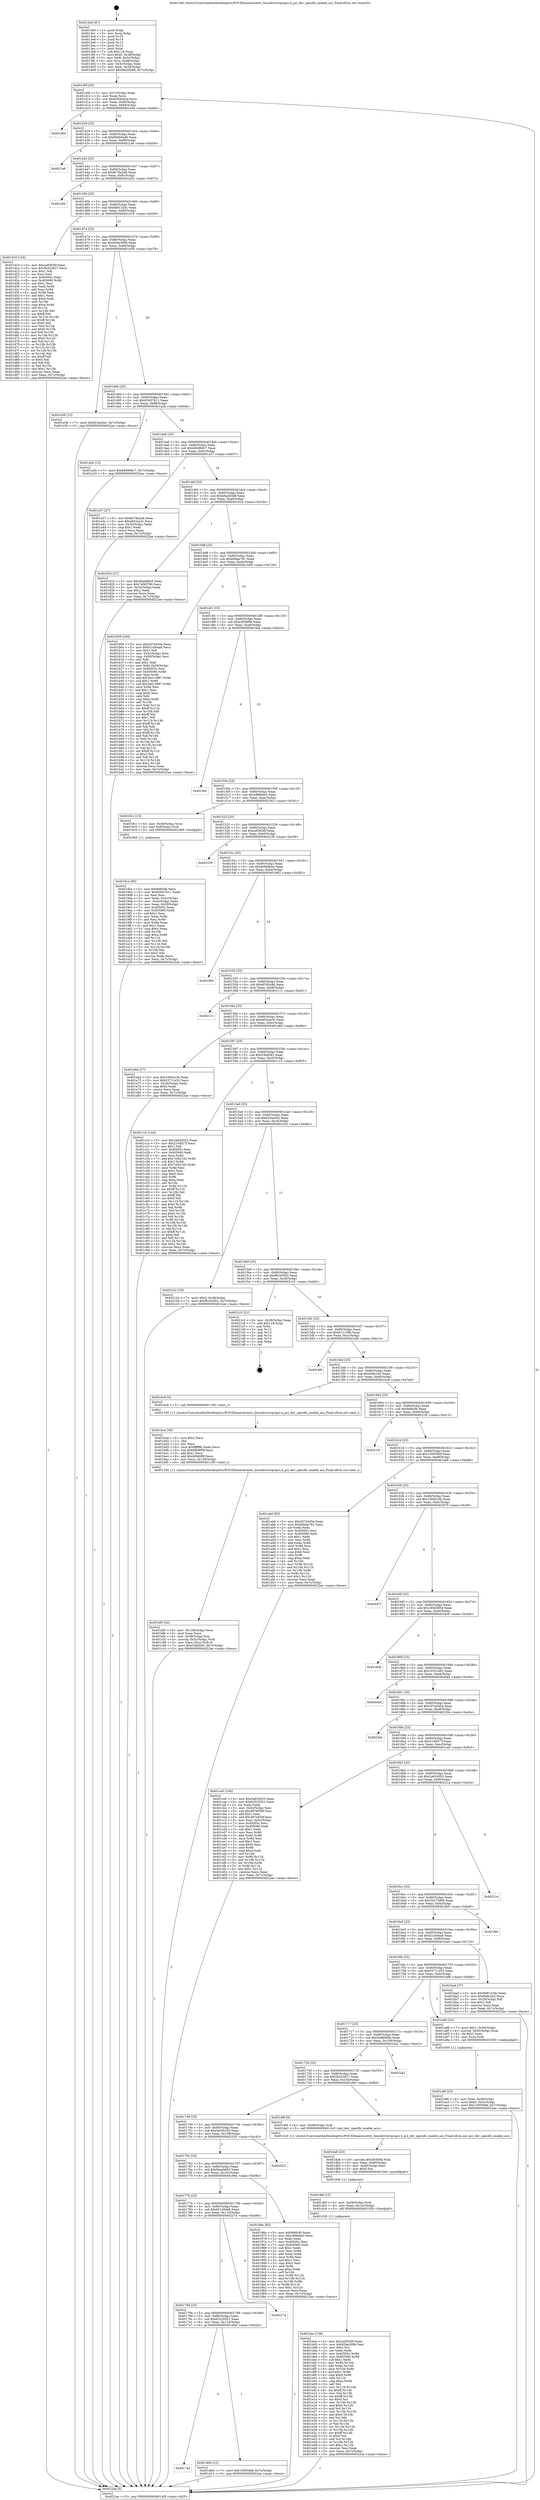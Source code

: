 digraph "0x4013e0" {
  label = "0x4013e0 (/mnt/c/Users/mathe/Desktop/tcc/POCII/binaries/extr_linuxdriverspcipci.h_pci_dev_specific_enable_acs_Final-ollvm.out::main(0))"
  labelloc = "t"
  node[shape=record]

  Entry [label="",width=0.3,height=0.3,shape=circle,fillcolor=black,style=filled]
  "0x40140f" [label="{
     0x40140f [26]\l
     | [instrs]\l
     &nbsp;&nbsp;0x40140f \<+3\>: mov -0x7c(%rbp),%eax\l
     &nbsp;&nbsp;0x401412 \<+2\>: mov %eax,%ecx\l
     &nbsp;&nbsp;0x401414 \<+6\>: sub $0x83940d2a,%ecx\l
     &nbsp;&nbsp;0x40141a \<+3\>: mov %eax,-0x80(%rbp)\l
     &nbsp;&nbsp;0x40141d \<+6\>: mov %ecx,-0x84(%rbp)\l
     &nbsp;&nbsp;0x401423 \<+6\>: je 0000000000401e64 \<main+0xa84\>\l
  }"]
  "0x401e64" [label="{
     0x401e64\l
  }", style=dashed]
  "0x401429" [label="{
     0x401429 [25]\l
     | [instrs]\l
     &nbsp;&nbsp;0x401429 \<+5\>: jmp 000000000040142e \<main+0x4e\>\l
     &nbsp;&nbsp;0x40142e \<+3\>: mov -0x80(%rbp),%eax\l
     &nbsp;&nbsp;0x401431 \<+5\>: sub $0x8b6b6ed6,%eax\l
     &nbsp;&nbsp;0x401436 \<+6\>: mov %eax,-0x88(%rbp)\l
     &nbsp;&nbsp;0x40143c \<+6\>: je 00000000004021a6 \<main+0xdc6\>\l
  }"]
  Exit [label="",width=0.3,height=0.3,shape=circle,fillcolor=black,style=filled,peripheries=2]
  "0x4021a6" [label="{
     0x4021a6\l
  }", style=dashed]
  "0x401442" [label="{
     0x401442 [25]\l
     | [instrs]\l
     &nbsp;&nbsp;0x401442 \<+5\>: jmp 0000000000401447 \<main+0x67\>\l
     &nbsp;&nbsp;0x401447 \<+3\>: mov -0x80(%rbp),%eax\l
     &nbsp;&nbsp;0x40144a \<+5\>: sub $0x8c78a2a8,%eax\l
     &nbsp;&nbsp;0x40144f \<+6\>: mov %eax,-0x8c(%rbp)\l
     &nbsp;&nbsp;0x401455 \<+6\>: je 0000000000401a52 \<main+0x672\>\l
  }"]
  "0x401dce" [label="{
     0x401dce [138]\l
     | [instrs]\l
     &nbsp;&nbsp;0x401dce \<+5\>: mov $0xcaf5826f,%eax\l
     &nbsp;&nbsp;0x401dd3 \<+5\>: mov $0x92be3096,%esi\l
     &nbsp;&nbsp;0x401dd8 \<+2\>: mov $0x1,%cl\l
     &nbsp;&nbsp;0x401dda \<+2\>: xor %edx,%edx\l
     &nbsp;&nbsp;0x401ddc \<+8\>: mov 0x40505c,%r8d\l
     &nbsp;&nbsp;0x401de4 \<+8\>: mov 0x405060,%r9d\l
     &nbsp;&nbsp;0x401dec \<+3\>: sub $0x1,%edx\l
     &nbsp;&nbsp;0x401def \<+3\>: mov %r8d,%r10d\l
     &nbsp;&nbsp;0x401df2 \<+3\>: add %edx,%r10d\l
     &nbsp;&nbsp;0x401df5 \<+4\>: imul %r10d,%r8d\l
     &nbsp;&nbsp;0x401df9 \<+4\>: and $0x1,%r8d\l
     &nbsp;&nbsp;0x401dfd \<+4\>: cmp $0x0,%r8d\l
     &nbsp;&nbsp;0x401e01 \<+4\>: sete %r11b\l
     &nbsp;&nbsp;0x401e05 \<+4\>: cmp $0xa,%r9d\l
     &nbsp;&nbsp;0x401e09 \<+3\>: setl %bl\l
     &nbsp;&nbsp;0x401e0c \<+3\>: mov %r11b,%r14b\l
     &nbsp;&nbsp;0x401e0f \<+4\>: xor $0xff,%r14b\l
     &nbsp;&nbsp;0x401e13 \<+3\>: mov %bl,%r15b\l
     &nbsp;&nbsp;0x401e16 \<+4\>: xor $0xff,%r15b\l
     &nbsp;&nbsp;0x401e1a \<+3\>: xor $0x0,%cl\l
     &nbsp;&nbsp;0x401e1d \<+3\>: mov %r14b,%r12b\l
     &nbsp;&nbsp;0x401e20 \<+4\>: and $0x0,%r12b\l
     &nbsp;&nbsp;0x401e24 \<+3\>: and %cl,%r11b\l
     &nbsp;&nbsp;0x401e27 \<+3\>: mov %r15b,%r13b\l
     &nbsp;&nbsp;0x401e2a \<+4\>: and $0x0,%r13b\l
     &nbsp;&nbsp;0x401e2e \<+2\>: and %cl,%bl\l
     &nbsp;&nbsp;0x401e30 \<+3\>: or %r11b,%r12b\l
     &nbsp;&nbsp;0x401e33 \<+3\>: or %bl,%r13b\l
     &nbsp;&nbsp;0x401e36 \<+3\>: xor %r13b,%r12b\l
     &nbsp;&nbsp;0x401e39 \<+3\>: or %r15b,%r14b\l
     &nbsp;&nbsp;0x401e3c \<+4\>: xor $0xff,%r14b\l
     &nbsp;&nbsp;0x401e40 \<+3\>: or $0x0,%cl\l
     &nbsp;&nbsp;0x401e43 \<+3\>: and %cl,%r14b\l
     &nbsp;&nbsp;0x401e46 \<+3\>: or %r14b,%r12b\l
     &nbsp;&nbsp;0x401e49 \<+4\>: test $0x1,%r12b\l
     &nbsp;&nbsp;0x401e4d \<+3\>: cmovne %esi,%eax\l
     &nbsp;&nbsp;0x401e50 \<+3\>: mov %eax,-0x7c(%rbp)\l
     &nbsp;&nbsp;0x401e53 \<+5\>: jmp 00000000004022ae \<main+0xece\>\l
  }"]
  "0x401a52" [label="{
     0x401a52\l
  }", style=dashed]
  "0x40145b" [label="{
     0x40145b [25]\l
     | [instrs]\l
     &nbsp;&nbsp;0x40145b \<+5\>: jmp 0000000000401460 \<main+0x80\>\l
     &nbsp;&nbsp;0x401460 \<+3\>: mov -0x80(%rbp),%eax\l
     &nbsp;&nbsp;0x401463 \<+5\>: sub $0x8d9132dc,%eax\l
     &nbsp;&nbsp;0x401468 \<+6\>: mov %eax,-0x90(%rbp)\l
     &nbsp;&nbsp;0x40146e \<+6\>: je 0000000000401d19 \<main+0x939\>\l
  }"]
  "0x401dbf" [label="{
     0x401dbf [15]\l
     | [instrs]\l
     &nbsp;&nbsp;0x401dbf \<+4\>: mov -0x58(%rbp),%rdi\l
     &nbsp;&nbsp;0x401dc3 \<+6\>: mov %eax,-0x12c(%rbp)\l
     &nbsp;&nbsp;0x401dc9 \<+5\>: call 0000000000401030 \<free@plt\>\l
     | [calls]\l
     &nbsp;&nbsp;0x401030 \{1\} (unknown)\l
  }"]
  "0x401d19" [label="{
     0x401d19 [134]\l
     | [instrs]\l
     &nbsp;&nbsp;0x401d19 \<+5\>: mov $0xcaf5826f,%eax\l
     &nbsp;&nbsp;0x401d1e \<+5\>: mov $0x5b323627,%ecx\l
     &nbsp;&nbsp;0x401d23 \<+2\>: mov $0x1,%dl\l
     &nbsp;&nbsp;0x401d25 \<+2\>: xor %esi,%esi\l
     &nbsp;&nbsp;0x401d27 \<+7\>: mov 0x40505c,%edi\l
     &nbsp;&nbsp;0x401d2e \<+8\>: mov 0x405060,%r8d\l
     &nbsp;&nbsp;0x401d36 \<+3\>: sub $0x1,%esi\l
     &nbsp;&nbsp;0x401d39 \<+3\>: mov %edi,%r9d\l
     &nbsp;&nbsp;0x401d3c \<+3\>: add %esi,%r9d\l
     &nbsp;&nbsp;0x401d3f \<+4\>: imul %r9d,%edi\l
     &nbsp;&nbsp;0x401d43 \<+3\>: and $0x1,%edi\l
     &nbsp;&nbsp;0x401d46 \<+3\>: cmp $0x0,%edi\l
     &nbsp;&nbsp;0x401d49 \<+4\>: sete %r10b\l
     &nbsp;&nbsp;0x401d4d \<+4\>: cmp $0xa,%r8d\l
     &nbsp;&nbsp;0x401d51 \<+4\>: setl %r11b\l
     &nbsp;&nbsp;0x401d55 \<+3\>: mov %r10b,%bl\l
     &nbsp;&nbsp;0x401d58 \<+3\>: xor $0xff,%bl\l
     &nbsp;&nbsp;0x401d5b \<+3\>: mov %r11b,%r14b\l
     &nbsp;&nbsp;0x401d5e \<+4\>: xor $0xff,%r14b\l
     &nbsp;&nbsp;0x401d62 \<+3\>: xor $0x0,%dl\l
     &nbsp;&nbsp;0x401d65 \<+3\>: mov %bl,%r15b\l
     &nbsp;&nbsp;0x401d68 \<+4\>: and $0x0,%r15b\l
     &nbsp;&nbsp;0x401d6c \<+3\>: and %dl,%r10b\l
     &nbsp;&nbsp;0x401d6f \<+3\>: mov %r14b,%r12b\l
     &nbsp;&nbsp;0x401d72 \<+4\>: and $0x0,%r12b\l
     &nbsp;&nbsp;0x401d76 \<+3\>: and %dl,%r11b\l
     &nbsp;&nbsp;0x401d79 \<+3\>: or %r10b,%r15b\l
     &nbsp;&nbsp;0x401d7c \<+3\>: or %r11b,%r12b\l
     &nbsp;&nbsp;0x401d7f \<+3\>: xor %r12b,%r15b\l
     &nbsp;&nbsp;0x401d82 \<+3\>: or %r14b,%bl\l
     &nbsp;&nbsp;0x401d85 \<+3\>: xor $0xff,%bl\l
     &nbsp;&nbsp;0x401d88 \<+3\>: or $0x0,%dl\l
     &nbsp;&nbsp;0x401d8b \<+2\>: and %dl,%bl\l
     &nbsp;&nbsp;0x401d8d \<+3\>: or %bl,%r15b\l
     &nbsp;&nbsp;0x401d90 \<+4\>: test $0x1,%r15b\l
     &nbsp;&nbsp;0x401d94 \<+3\>: cmovne %ecx,%eax\l
     &nbsp;&nbsp;0x401d97 \<+3\>: mov %eax,-0x7c(%rbp)\l
     &nbsp;&nbsp;0x401d9a \<+5\>: jmp 00000000004022ae \<main+0xece\>\l
  }"]
  "0x401474" [label="{
     0x401474 [25]\l
     | [instrs]\l
     &nbsp;&nbsp;0x401474 \<+5\>: jmp 0000000000401479 \<main+0x99\>\l
     &nbsp;&nbsp;0x401479 \<+3\>: mov -0x80(%rbp),%eax\l
     &nbsp;&nbsp;0x40147c \<+5\>: sub $0x92be3096,%eax\l
     &nbsp;&nbsp;0x401481 \<+6\>: mov %eax,-0x94(%rbp)\l
     &nbsp;&nbsp;0x401487 \<+6\>: je 0000000000401e58 \<main+0xa78\>\l
  }"]
  "0x401da8" [label="{
     0x401da8 [23]\l
     | [instrs]\l
     &nbsp;&nbsp;0x401da8 \<+10\>: movabs $0x4030d6,%rdi\l
     &nbsp;&nbsp;0x401db2 \<+3\>: mov %eax,-0x60(%rbp)\l
     &nbsp;&nbsp;0x401db5 \<+3\>: mov -0x60(%rbp),%esi\l
     &nbsp;&nbsp;0x401db8 \<+2\>: mov $0x0,%al\l
     &nbsp;&nbsp;0x401dba \<+5\>: call 0000000000401040 \<printf@plt\>\l
     | [calls]\l
     &nbsp;&nbsp;0x401040 \{1\} (unknown)\l
  }"]
  "0x401e58" [label="{
     0x401e58 [12]\l
     | [instrs]\l
     &nbsp;&nbsp;0x401e58 \<+7\>: movl $0xf23ea5e2,-0x7c(%rbp)\l
     &nbsp;&nbsp;0x401e5f \<+5\>: jmp 00000000004022ae \<main+0xece\>\l
  }"]
  "0x40148d" [label="{
     0x40148d [25]\l
     | [instrs]\l
     &nbsp;&nbsp;0x40148d \<+5\>: jmp 0000000000401492 \<main+0xb2\>\l
     &nbsp;&nbsp;0x401492 \<+3\>: mov -0x80(%rbp),%eax\l
     &nbsp;&nbsp;0x401495 \<+5\>: sub $0x93b57b11,%eax\l
     &nbsp;&nbsp;0x40149a \<+6\>: mov %eax,-0x98(%rbp)\l
     &nbsp;&nbsp;0x4014a0 \<+6\>: je 0000000000401a2b \<main+0x64b\>\l
  }"]
  "0x4017ad" [label="{
     0x4017ad\l
  }", style=dashed]
  "0x401a2b" [label="{
     0x401a2b [12]\l
     | [instrs]\l
     &nbsp;&nbsp;0x401a2b \<+7\>: movl $0xb84968c7,-0x7c(%rbp)\l
     &nbsp;&nbsp;0x401a32 \<+5\>: jmp 00000000004022ae \<main+0xece\>\l
  }"]
  "0x4014a6" [label="{
     0x4014a6 [25]\l
     | [instrs]\l
     &nbsp;&nbsp;0x4014a6 \<+5\>: jmp 00000000004014ab \<main+0xcb\>\l
     &nbsp;&nbsp;0x4014ab \<+3\>: mov -0x80(%rbp),%eax\l
     &nbsp;&nbsp;0x4014ae \<+5\>: sub $0xb84968c7,%eax\l
     &nbsp;&nbsp;0x4014b3 \<+6\>: mov %eax,-0x9c(%rbp)\l
     &nbsp;&nbsp;0x4014b9 \<+6\>: je 0000000000401a37 \<main+0x657\>\l
  }"]
  "0x401d0d" [label="{
     0x401d0d [12]\l
     | [instrs]\l
     &nbsp;&nbsp;0x401d0d \<+7\>: movl $0x150059bf,-0x7c(%rbp)\l
     &nbsp;&nbsp;0x401d14 \<+5\>: jmp 00000000004022ae \<main+0xece\>\l
  }"]
  "0x401a37" [label="{
     0x401a37 [27]\l
     | [instrs]\l
     &nbsp;&nbsp;0x401a37 \<+5\>: mov $0x8c78a2a8,%eax\l
     &nbsp;&nbsp;0x401a3c \<+5\>: mov $0xe652ee3c,%ecx\l
     &nbsp;&nbsp;0x401a41 \<+3\>: mov -0x30(%rbp),%edx\l
     &nbsp;&nbsp;0x401a44 \<+3\>: cmp $0x1,%edx\l
     &nbsp;&nbsp;0x401a47 \<+3\>: cmovl %ecx,%eax\l
     &nbsp;&nbsp;0x401a4a \<+3\>: mov %eax,-0x7c(%rbp)\l
     &nbsp;&nbsp;0x401a4d \<+5\>: jmp 00000000004022ae \<main+0xece\>\l
  }"]
  "0x4014bf" [label="{
     0x4014bf [25]\l
     | [instrs]\l
     &nbsp;&nbsp;0x4014bf \<+5\>: jmp 00000000004014c4 \<main+0xe4\>\l
     &nbsp;&nbsp;0x4014c4 \<+3\>: mov -0x80(%rbp),%eax\l
     &nbsp;&nbsp;0x4014c7 \<+5\>: sub $0xb9a265b8,%eax\l
     &nbsp;&nbsp;0x4014cc \<+6\>: mov %eax,-0xa0(%rbp)\l
     &nbsp;&nbsp;0x4014d2 \<+6\>: je 000000000040181b \<main+0x43b\>\l
  }"]
  "0x401794" [label="{
     0x401794 [25]\l
     | [instrs]\l
     &nbsp;&nbsp;0x401794 \<+5\>: jmp 0000000000401799 \<main+0x3b9\>\l
     &nbsp;&nbsp;0x401799 \<+3\>: mov -0x80(%rbp),%eax\l
     &nbsp;&nbsp;0x40179c \<+5\>: sub $0x63220521,%eax\l
     &nbsp;&nbsp;0x4017a1 \<+6\>: mov %eax,-0x114(%rbp)\l
     &nbsp;&nbsp;0x4017a7 \<+6\>: je 0000000000401d0d \<main+0x92d\>\l
  }"]
  "0x40181b" [label="{
     0x40181b [27]\l
     | [instrs]\l
     &nbsp;&nbsp;0x40181b \<+5\>: mov $0x5baeb603,%eax\l
     &nbsp;&nbsp;0x401820 \<+5\>: mov $0x7ef40780,%ecx\l
     &nbsp;&nbsp;0x401825 \<+3\>: mov -0x34(%rbp),%edx\l
     &nbsp;&nbsp;0x401828 \<+3\>: cmp $0x2,%edx\l
     &nbsp;&nbsp;0x40182b \<+3\>: cmovne %ecx,%eax\l
     &nbsp;&nbsp;0x40182e \<+3\>: mov %eax,-0x7c(%rbp)\l
     &nbsp;&nbsp;0x401831 \<+5\>: jmp 00000000004022ae \<main+0xece\>\l
  }"]
  "0x4014d8" [label="{
     0x4014d8 [25]\l
     | [instrs]\l
     &nbsp;&nbsp;0x4014d8 \<+5\>: jmp 00000000004014dd \<main+0xfd\>\l
     &nbsp;&nbsp;0x4014dd \<+3\>: mov -0x80(%rbp),%eax\l
     &nbsp;&nbsp;0x4014e0 \<+5\>: sub $0xb9dae761,%eax\l
     &nbsp;&nbsp;0x4014e5 \<+6\>: mov %eax,-0xa4(%rbp)\l
     &nbsp;&nbsp;0x4014eb \<+6\>: je 0000000000401b09 \<main+0x729\>\l
  }"]
  "0x4022ae" [label="{
     0x4022ae [5]\l
     | [instrs]\l
     &nbsp;&nbsp;0x4022ae \<+5\>: jmp 000000000040140f \<main+0x2f\>\l
  }"]
  "0x4013e0" [label="{
     0x4013e0 [47]\l
     | [instrs]\l
     &nbsp;&nbsp;0x4013e0 \<+1\>: push %rbp\l
     &nbsp;&nbsp;0x4013e1 \<+3\>: mov %rsp,%rbp\l
     &nbsp;&nbsp;0x4013e4 \<+2\>: push %r15\l
     &nbsp;&nbsp;0x4013e6 \<+2\>: push %r14\l
     &nbsp;&nbsp;0x4013e8 \<+2\>: push %r13\l
     &nbsp;&nbsp;0x4013ea \<+2\>: push %r12\l
     &nbsp;&nbsp;0x4013ec \<+1\>: push %rbx\l
     &nbsp;&nbsp;0x4013ed \<+7\>: sub $0x118,%rsp\l
     &nbsp;&nbsp;0x4013f4 \<+7\>: movl $0x0,-0x38(%rbp)\l
     &nbsp;&nbsp;0x4013fb \<+3\>: mov %edi,-0x3c(%rbp)\l
     &nbsp;&nbsp;0x4013fe \<+4\>: mov %rsi,-0x48(%rbp)\l
     &nbsp;&nbsp;0x401402 \<+3\>: mov -0x3c(%rbp),%edi\l
     &nbsp;&nbsp;0x401405 \<+3\>: mov %edi,-0x34(%rbp)\l
     &nbsp;&nbsp;0x401408 \<+7\>: movl $0xb9a265b8,-0x7c(%rbp)\l
  }"]
  "0x402274" [label="{
     0x402274\l
  }", style=dashed]
  "0x401b09" [label="{
     0x401b09 [164]\l
     | [instrs]\l
     &nbsp;&nbsp;0x401b09 \<+5\>: mov $0x207a545a,%eax\l
     &nbsp;&nbsp;0x401b0e \<+5\>: mov $0x51cb0ea9,%ecx\l
     &nbsp;&nbsp;0x401b13 \<+2\>: mov $0x1,%dl\l
     &nbsp;&nbsp;0x401b15 \<+3\>: mov -0x5c(%rbp),%esi\l
     &nbsp;&nbsp;0x401b18 \<+3\>: cmp -0x50(%rbp),%esi\l
     &nbsp;&nbsp;0x401b1b \<+4\>: setl %dil\l
     &nbsp;&nbsp;0x401b1f \<+4\>: and $0x1,%dil\l
     &nbsp;&nbsp;0x401b23 \<+4\>: mov %dil,-0x29(%rbp)\l
     &nbsp;&nbsp;0x401b27 \<+7\>: mov 0x40505c,%esi\l
     &nbsp;&nbsp;0x401b2e \<+8\>: mov 0x405060,%r8d\l
     &nbsp;&nbsp;0x401b36 \<+3\>: mov %esi,%r9d\l
     &nbsp;&nbsp;0x401b39 \<+7\>: add $0x3a413987,%r9d\l
     &nbsp;&nbsp;0x401b40 \<+4\>: sub $0x1,%r9d\l
     &nbsp;&nbsp;0x401b44 \<+7\>: sub $0x3a413987,%r9d\l
     &nbsp;&nbsp;0x401b4b \<+4\>: imul %r9d,%esi\l
     &nbsp;&nbsp;0x401b4f \<+3\>: and $0x1,%esi\l
     &nbsp;&nbsp;0x401b52 \<+3\>: cmp $0x0,%esi\l
     &nbsp;&nbsp;0x401b55 \<+4\>: sete %dil\l
     &nbsp;&nbsp;0x401b59 \<+4\>: cmp $0xa,%r8d\l
     &nbsp;&nbsp;0x401b5d \<+4\>: setl %r10b\l
     &nbsp;&nbsp;0x401b61 \<+3\>: mov %dil,%r11b\l
     &nbsp;&nbsp;0x401b64 \<+4\>: xor $0xff,%r11b\l
     &nbsp;&nbsp;0x401b68 \<+3\>: mov %r10b,%bl\l
     &nbsp;&nbsp;0x401b6b \<+3\>: xor $0xff,%bl\l
     &nbsp;&nbsp;0x401b6e \<+3\>: xor $0x1,%dl\l
     &nbsp;&nbsp;0x401b71 \<+3\>: mov %r11b,%r14b\l
     &nbsp;&nbsp;0x401b74 \<+4\>: and $0xff,%r14b\l
     &nbsp;&nbsp;0x401b78 \<+3\>: and %dl,%dil\l
     &nbsp;&nbsp;0x401b7b \<+3\>: mov %bl,%r15b\l
     &nbsp;&nbsp;0x401b7e \<+4\>: and $0xff,%r15b\l
     &nbsp;&nbsp;0x401b82 \<+3\>: and %dl,%r10b\l
     &nbsp;&nbsp;0x401b85 \<+3\>: or %dil,%r14b\l
     &nbsp;&nbsp;0x401b88 \<+3\>: or %r10b,%r15b\l
     &nbsp;&nbsp;0x401b8b \<+3\>: xor %r15b,%r14b\l
     &nbsp;&nbsp;0x401b8e \<+3\>: or %bl,%r11b\l
     &nbsp;&nbsp;0x401b91 \<+4\>: xor $0xff,%r11b\l
     &nbsp;&nbsp;0x401b95 \<+3\>: or $0x1,%dl\l
     &nbsp;&nbsp;0x401b98 \<+3\>: and %dl,%r11b\l
     &nbsp;&nbsp;0x401b9b \<+3\>: or %r11b,%r14b\l
     &nbsp;&nbsp;0x401b9e \<+4\>: test $0x1,%r14b\l
     &nbsp;&nbsp;0x401ba2 \<+3\>: cmovne %ecx,%eax\l
     &nbsp;&nbsp;0x401ba5 \<+3\>: mov %eax,-0x7c(%rbp)\l
     &nbsp;&nbsp;0x401ba8 \<+5\>: jmp 00000000004022ae \<main+0xece\>\l
  }"]
  "0x4014f1" [label="{
     0x4014f1 [25]\l
     | [instrs]\l
     &nbsp;&nbsp;0x4014f1 \<+5\>: jmp 00000000004014f6 \<main+0x116\>\l
     &nbsp;&nbsp;0x4014f6 \<+3\>: mov -0x80(%rbp),%eax\l
     &nbsp;&nbsp;0x4014f9 \<+5\>: sub $0xc3f36f08,%eax\l
     &nbsp;&nbsp;0x4014fe \<+6\>: mov %eax,-0xa8(%rbp)\l
     &nbsp;&nbsp;0x401504 \<+6\>: je 0000000000401fa4 \<main+0xbc4\>\l
  }"]
  "0x401bf5" [label="{
     0x401bf5 [32]\l
     | [instrs]\l
     &nbsp;&nbsp;0x401bf5 \<+6\>: mov -0x128(%rbp),%ecx\l
     &nbsp;&nbsp;0x401bfb \<+3\>: imul %eax,%ecx\l
     &nbsp;&nbsp;0x401bfe \<+4\>: mov -0x58(%rbp),%rsi\l
     &nbsp;&nbsp;0x401c02 \<+4\>: movslq -0x5c(%rbp),%rdi\l
     &nbsp;&nbsp;0x401c06 \<+3\>: mov %ecx,(%rsi,%rdi,4)\l
     &nbsp;&nbsp;0x401c09 \<+7\>: movl $0xf16bf283,-0x7c(%rbp)\l
     &nbsp;&nbsp;0x401c10 \<+5\>: jmp 00000000004022ae \<main+0xece\>\l
  }"]
  "0x401fa4" [label="{
     0x401fa4\l
  }", style=dashed]
  "0x40150a" [label="{
     0x40150a [25]\l
     | [instrs]\l
     &nbsp;&nbsp;0x40150a \<+5\>: jmp 000000000040150f \<main+0x12f\>\l
     &nbsp;&nbsp;0x40150f \<+3\>: mov -0x80(%rbp),%eax\l
     &nbsp;&nbsp;0x401512 \<+5\>: sub $0xc99fe6e5,%eax\l
     &nbsp;&nbsp;0x401517 \<+6\>: mov %eax,-0xac(%rbp)\l
     &nbsp;&nbsp;0x40151d \<+6\>: je 00000000004019c1 \<main+0x5e1\>\l
  }"]
  "0x401bcd" [label="{
     0x401bcd [40]\l
     | [instrs]\l
     &nbsp;&nbsp;0x401bcd \<+5\>: mov $0x2,%ecx\l
     &nbsp;&nbsp;0x401bd2 \<+1\>: cltd\l
     &nbsp;&nbsp;0x401bd3 \<+2\>: idiv %ecx\l
     &nbsp;&nbsp;0x401bd5 \<+6\>: imul $0xfffffffe,%edx,%ecx\l
     &nbsp;&nbsp;0x401bdb \<+6\>: sub $0xbf846f9f,%ecx\l
     &nbsp;&nbsp;0x401be1 \<+3\>: add $0x1,%ecx\l
     &nbsp;&nbsp;0x401be4 \<+6\>: add $0xbf846f9f,%ecx\l
     &nbsp;&nbsp;0x401bea \<+6\>: mov %ecx,-0x128(%rbp)\l
     &nbsp;&nbsp;0x401bf0 \<+5\>: call 0000000000401160 \<next_i\>\l
     | [calls]\l
     &nbsp;&nbsp;0x401160 \{1\} (/mnt/c/Users/mathe/Desktop/tcc/POCII/binaries/extr_linuxdriverspcipci.h_pci_dev_specific_enable_acs_Final-ollvm.out::next_i)\l
  }"]
  "0x4019c1" [label="{
     0x4019c1 [13]\l
     | [instrs]\l
     &nbsp;&nbsp;0x4019c1 \<+4\>: mov -0x48(%rbp),%rax\l
     &nbsp;&nbsp;0x4019c5 \<+4\>: mov 0x8(%rax),%rdi\l
     &nbsp;&nbsp;0x4019c9 \<+5\>: call 0000000000401060 \<atoi@plt\>\l
     | [calls]\l
     &nbsp;&nbsp;0x401060 \{1\} (unknown)\l
  }"]
  "0x401523" [label="{
     0x401523 [25]\l
     | [instrs]\l
     &nbsp;&nbsp;0x401523 \<+5\>: jmp 0000000000401528 \<main+0x148\>\l
     &nbsp;&nbsp;0x401528 \<+3\>: mov -0x80(%rbp),%eax\l
     &nbsp;&nbsp;0x40152b \<+5\>: sub $0xcaf5826f,%eax\l
     &nbsp;&nbsp;0x401530 \<+6\>: mov %eax,-0xb0(%rbp)\l
     &nbsp;&nbsp;0x401536 \<+6\>: je 0000000000402239 \<main+0xe59\>\l
  }"]
  "0x401a9f" [label="{
     0x401a9f [23]\l
     | [instrs]\l
     &nbsp;&nbsp;0x401a9f \<+4\>: mov %rax,-0x58(%rbp)\l
     &nbsp;&nbsp;0x401aa3 \<+7\>: movl $0x0,-0x5c(%rbp)\l
     &nbsp;&nbsp;0x401aaa \<+7\>: movl $0x150059bf,-0x7c(%rbp)\l
     &nbsp;&nbsp;0x401ab1 \<+5\>: jmp 00000000004022ae \<main+0xece\>\l
  }"]
  "0x402239" [label="{
     0x402239\l
  }", style=dashed]
  "0x40153c" [label="{
     0x40153c [25]\l
     | [instrs]\l
     &nbsp;&nbsp;0x40153c \<+5\>: jmp 0000000000401541 \<main+0x161\>\l
     &nbsp;&nbsp;0x401541 \<+3\>: mov -0x80(%rbp),%eax\l
     &nbsp;&nbsp;0x401544 \<+5\>: sub $0xdc0b8b4e,%eax\l
     &nbsp;&nbsp;0x401549 \<+6\>: mov %eax,-0xb4(%rbp)\l
     &nbsp;&nbsp;0x40154f \<+6\>: je 0000000000401962 \<main+0x582\>\l
  }"]
  "0x4019ce" [label="{
     0x4019ce [93]\l
     | [instrs]\l
     &nbsp;&nbsp;0x4019ce \<+5\>: mov $0xfe80cfb,%ecx\l
     &nbsp;&nbsp;0x4019d3 \<+5\>: mov $0x93b57b11,%edx\l
     &nbsp;&nbsp;0x4019d8 \<+2\>: xor %esi,%esi\l
     &nbsp;&nbsp;0x4019da \<+3\>: mov %eax,-0x4c(%rbp)\l
     &nbsp;&nbsp;0x4019dd \<+3\>: mov -0x4c(%rbp),%eax\l
     &nbsp;&nbsp;0x4019e0 \<+3\>: mov %eax,-0x30(%rbp)\l
     &nbsp;&nbsp;0x4019e3 \<+7\>: mov 0x40505c,%eax\l
     &nbsp;&nbsp;0x4019ea \<+8\>: mov 0x405060,%r8d\l
     &nbsp;&nbsp;0x4019f2 \<+3\>: sub $0x1,%esi\l
     &nbsp;&nbsp;0x4019f5 \<+3\>: mov %eax,%r9d\l
     &nbsp;&nbsp;0x4019f8 \<+3\>: add %esi,%r9d\l
     &nbsp;&nbsp;0x4019fb \<+4\>: imul %r9d,%eax\l
     &nbsp;&nbsp;0x4019ff \<+3\>: and $0x1,%eax\l
     &nbsp;&nbsp;0x401a02 \<+3\>: cmp $0x0,%eax\l
     &nbsp;&nbsp;0x401a05 \<+4\>: sete %r10b\l
     &nbsp;&nbsp;0x401a09 \<+4\>: cmp $0xa,%r8d\l
     &nbsp;&nbsp;0x401a0d \<+4\>: setl %r11b\l
     &nbsp;&nbsp;0x401a11 \<+3\>: mov %r10b,%bl\l
     &nbsp;&nbsp;0x401a14 \<+3\>: and %r11b,%bl\l
     &nbsp;&nbsp;0x401a17 \<+3\>: xor %r11b,%r10b\l
     &nbsp;&nbsp;0x401a1a \<+3\>: or %r10b,%bl\l
     &nbsp;&nbsp;0x401a1d \<+3\>: test $0x1,%bl\l
     &nbsp;&nbsp;0x401a20 \<+3\>: cmovne %edx,%ecx\l
     &nbsp;&nbsp;0x401a23 \<+3\>: mov %ecx,-0x7c(%rbp)\l
     &nbsp;&nbsp;0x401a26 \<+5\>: jmp 00000000004022ae \<main+0xece\>\l
  }"]
  "0x401962" [label="{
     0x401962\l
  }", style=dashed]
  "0x401555" [label="{
     0x401555 [25]\l
     | [instrs]\l
     &nbsp;&nbsp;0x401555 \<+5\>: jmp 000000000040155a \<main+0x17a\>\l
     &nbsp;&nbsp;0x40155a \<+3\>: mov -0x80(%rbp),%eax\l
     &nbsp;&nbsp;0x40155d \<+5\>: sub $0xdf185c8d,%eax\l
     &nbsp;&nbsp;0x401562 \<+6\>: mov %eax,-0xb8(%rbp)\l
     &nbsp;&nbsp;0x401568 \<+6\>: je 0000000000402111 \<main+0xd31\>\l
  }"]
  "0x40177b" [label="{
     0x40177b [25]\l
     | [instrs]\l
     &nbsp;&nbsp;0x40177b \<+5\>: jmp 0000000000401780 \<main+0x3a0\>\l
     &nbsp;&nbsp;0x401780 \<+3\>: mov -0x80(%rbp),%eax\l
     &nbsp;&nbsp;0x401783 \<+5\>: sub $0x62145eb8,%eax\l
     &nbsp;&nbsp;0x401788 \<+6\>: mov %eax,-0x110(%rbp)\l
     &nbsp;&nbsp;0x40178e \<+6\>: je 0000000000402274 \<main+0xe94\>\l
  }"]
  "0x402111" [label="{
     0x402111\l
  }", style=dashed]
  "0x40156e" [label="{
     0x40156e [25]\l
     | [instrs]\l
     &nbsp;&nbsp;0x40156e \<+5\>: jmp 0000000000401573 \<main+0x193\>\l
     &nbsp;&nbsp;0x401573 \<+3\>: mov -0x80(%rbp),%eax\l
     &nbsp;&nbsp;0x401576 \<+5\>: sub $0xe652ee3c,%eax\l
     &nbsp;&nbsp;0x40157b \<+6\>: mov %eax,-0xbc(%rbp)\l
     &nbsp;&nbsp;0x401581 \<+6\>: je 0000000000401a6d \<main+0x68d\>\l
  }"]
  "0x40196e" [label="{
     0x40196e [83]\l
     | [instrs]\l
     &nbsp;&nbsp;0x40196e \<+5\>: mov $0xfe80cfb,%eax\l
     &nbsp;&nbsp;0x401973 \<+5\>: mov $0xc99fe6e5,%ecx\l
     &nbsp;&nbsp;0x401978 \<+2\>: xor %edx,%edx\l
     &nbsp;&nbsp;0x40197a \<+7\>: mov 0x40505c,%esi\l
     &nbsp;&nbsp;0x401981 \<+7\>: mov 0x405060,%edi\l
     &nbsp;&nbsp;0x401988 \<+3\>: sub $0x1,%edx\l
     &nbsp;&nbsp;0x40198b \<+3\>: mov %esi,%r8d\l
     &nbsp;&nbsp;0x40198e \<+3\>: add %edx,%r8d\l
     &nbsp;&nbsp;0x401991 \<+4\>: imul %r8d,%esi\l
     &nbsp;&nbsp;0x401995 \<+3\>: and $0x1,%esi\l
     &nbsp;&nbsp;0x401998 \<+3\>: cmp $0x0,%esi\l
     &nbsp;&nbsp;0x40199b \<+4\>: sete %r9b\l
     &nbsp;&nbsp;0x40199f \<+3\>: cmp $0xa,%edi\l
     &nbsp;&nbsp;0x4019a2 \<+4\>: setl %r10b\l
     &nbsp;&nbsp;0x4019a6 \<+3\>: mov %r9b,%r11b\l
     &nbsp;&nbsp;0x4019a9 \<+3\>: and %r10b,%r11b\l
     &nbsp;&nbsp;0x4019ac \<+3\>: xor %r10b,%r9b\l
     &nbsp;&nbsp;0x4019af \<+3\>: or %r9b,%r11b\l
     &nbsp;&nbsp;0x4019b2 \<+4\>: test $0x1,%r11b\l
     &nbsp;&nbsp;0x4019b6 \<+3\>: cmovne %ecx,%eax\l
     &nbsp;&nbsp;0x4019b9 \<+3\>: mov %eax,-0x7c(%rbp)\l
     &nbsp;&nbsp;0x4019bc \<+5\>: jmp 00000000004022ae \<main+0xece\>\l
  }"]
  "0x401a6d" [label="{
     0x401a6d [27]\l
     | [instrs]\l
     &nbsp;&nbsp;0x401a6d \<+5\>: mov $0x156d2c3b,%eax\l
     &nbsp;&nbsp;0x401a72 \<+5\>: mov $0x53711e53,%ecx\l
     &nbsp;&nbsp;0x401a77 \<+3\>: mov -0x30(%rbp),%edx\l
     &nbsp;&nbsp;0x401a7a \<+3\>: cmp $0x0,%edx\l
     &nbsp;&nbsp;0x401a7d \<+3\>: cmove %ecx,%eax\l
     &nbsp;&nbsp;0x401a80 \<+3\>: mov %eax,-0x7c(%rbp)\l
     &nbsp;&nbsp;0x401a83 \<+5\>: jmp 00000000004022ae \<main+0xece\>\l
  }"]
  "0x401587" [label="{
     0x401587 [25]\l
     | [instrs]\l
     &nbsp;&nbsp;0x401587 \<+5\>: jmp 000000000040158c \<main+0x1ac\>\l
     &nbsp;&nbsp;0x40158c \<+3\>: mov -0x80(%rbp),%eax\l
     &nbsp;&nbsp;0x40158f \<+5\>: sub $0xf16bf283,%eax\l
     &nbsp;&nbsp;0x401594 \<+6\>: mov %eax,-0xc0(%rbp)\l
     &nbsp;&nbsp;0x40159a \<+6\>: je 0000000000401c15 \<main+0x835\>\l
  }"]
  "0x401762" [label="{
     0x401762 [25]\l
     | [instrs]\l
     &nbsp;&nbsp;0x401762 \<+5\>: jmp 0000000000401767 \<main+0x387\>\l
     &nbsp;&nbsp;0x401767 \<+3\>: mov -0x80(%rbp),%eax\l
     &nbsp;&nbsp;0x40176a \<+5\>: sub $0x5baeb603,%eax\l
     &nbsp;&nbsp;0x40176f \<+6\>: mov %eax,-0x10c(%rbp)\l
     &nbsp;&nbsp;0x401775 \<+6\>: je 000000000040196e \<main+0x58e\>\l
  }"]
  "0x401c15" [label="{
     0x401c15 [144]\l
     | [instrs]\l
     &nbsp;&nbsp;0x401c15 \<+5\>: mov $0x2a654553,%eax\l
     &nbsp;&nbsp;0x401c1a \<+5\>: mov $0x2140f17f,%ecx\l
     &nbsp;&nbsp;0x401c1f \<+2\>: mov $0x1,%dl\l
     &nbsp;&nbsp;0x401c21 \<+7\>: mov 0x40505c,%esi\l
     &nbsp;&nbsp;0x401c28 \<+7\>: mov 0x405060,%edi\l
     &nbsp;&nbsp;0x401c2f \<+3\>: mov %esi,%r8d\l
     &nbsp;&nbsp;0x401c32 \<+7\>: add $0x7cf42192,%r8d\l
     &nbsp;&nbsp;0x401c39 \<+4\>: sub $0x1,%r8d\l
     &nbsp;&nbsp;0x401c3d \<+7\>: sub $0x7cf42192,%r8d\l
     &nbsp;&nbsp;0x401c44 \<+4\>: imul %r8d,%esi\l
     &nbsp;&nbsp;0x401c48 \<+3\>: and $0x1,%esi\l
     &nbsp;&nbsp;0x401c4b \<+3\>: cmp $0x0,%esi\l
     &nbsp;&nbsp;0x401c4e \<+4\>: sete %r9b\l
     &nbsp;&nbsp;0x401c52 \<+3\>: cmp $0xa,%edi\l
     &nbsp;&nbsp;0x401c55 \<+4\>: setl %r10b\l
     &nbsp;&nbsp;0x401c59 \<+3\>: mov %r9b,%r11b\l
     &nbsp;&nbsp;0x401c5c \<+4\>: xor $0xff,%r11b\l
     &nbsp;&nbsp;0x401c60 \<+3\>: mov %r10b,%bl\l
     &nbsp;&nbsp;0x401c63 \<+3\>: xor $0xff,%bl\l
     &nbsp;&nbsp;0x401c66 \<+3\>: xor $0x0,%dl\l
     &nbsp;&nbsp;0x401c69 \<+3\>: mov %r11b,%r14b\l
     &nbsp;&nbsp;0x401c6c \<+4\>: and $0x0,%r14b\l
     &nbsp;&nbsp;0x401c70 \<+3\>: and %dl,%r9b\l
     &nbsp;&nbsp;0x401c73 \<+3\>: mov %bl,%r15b\l
     &nbsp;&nbsp;0x401c76 \<+4\>: and $0x0,%r15b\l
     &nbsp;&nbsp;0x401c7a \<+3\>: and %dl,%r10b\l
     &nbsp;&nbsp;0x401c7d \<+3\>: or %r9b,%r14b\l
     &nbsp;&nbsp;0x401c80 \<+3\>: or %r10b,%r15b\l
     &nbsp;&nbsp;0x401c83 \<+3\>: xor %r15b,%r14b\l
     &nbsp;&nbsp;0x401c86 \<+3\>: or %bl,%r11b\l
     &nbsp;&nbsp;0x401c89 \<+4\>: xor $0xff,%r11b\l
     &nbsp;&nbsp;0x401c8d \<+3\>: or $0x0,%dl\l
     &nbsp;&nbsp;0x401c90 \<+3\>: and %dl,%r11b\l
     &nbsp;&nbsp;0x401c93 \<+3\>: or %r11b,%r14b\l
     &nbsp;&nbsp;0x401c96 \<+4\>: test $0x1,%r14b\l
     &nbsp;&nbsp;0x401c9a \<+3\>: cmovne %ecx,%eax\l
     &nbsp;&nbsp;0x401c9d \<+3\>: mov %eax,-0x7c(%rbp)\l
     &nbsp;&nbsp;0x401ca0 \<+5\>: jmp 00000000004022ae \<main+0xece\>\l
  }"]
  "0x4015a0" [label="{
     0x4015a0 [25]\l
     | [instrs]\l
     &nbsp;&nbsp;0x4015a0 \<+5\>: jmp 00000000004015a5 \<main+0x1c5\>\l
     &nbsp;&nbsp;0x4015a5 \<+3\>: mov -0x80(%rbp),%eax\l
     &nbsp;&nbsp;0x4015a8 \<+5\>: sub $0xf23ea5e2,%eax\l
     &nbsp;&nbsp;0x4015ad \<+6\>: mov %eax,-0xc4(%rbp)\l
     &nbsp;&nbsp;0x4015b3 \<+6\>: je 00000000004021b2 \<main+0xdd2\>\l
  }"]
  "0x402025" [label="{
     0x402025\l
  }", style=dashed]
  "0x4021b2" [label="{
     0x4021b2 [19]\l
     | [instrs]\l
     &nbsp;&nbsp;0x4021b2 \<+7\>: movl $0x0,-0x38(%rbp)\l
     &nbsp;&nbsp;0x4021b9 \<+7\>: movl $0xf81b5562,-0x7c(%rbp)\l
     &nbsp;&nbsp;0x4021c0 \<+5\>: jmp 00000000004022ae \<main+0xece\>\l
  }"]
  "0x4015b9" [label="{
     0x4015b9 [25]\l
     | [instrs]\l
     &nbsp;&nbsp;0x4015b9 \<+5\>: jmp 00000000004015be \<main+0x1de\>\l
     &nbsp;&nbsp;0x4015be \<+3\>: mov -0x80(%rbp),%eax\l
     &nbsp;&nbsp;0x4015c1 \<+5\>: sub $0xf81b5562,%eax\l
     &nbsp;&nbsp;0x4015c6 \<+6\>: mov %eax,-0xc8(%rbp)\l
     &nbsp;&nbsp;0x4015cc \<+6\>: je 00000000004021c5 \<main+0xde5\>\l
  }"]
  "0x401749" [label="{
     0x401749 [25]\l
     | [instrs]\l
     &nbsp;&nbsp;0x401749 \<+5\>: jmp 000000000040174e \<main+0x36e\>\l
     &nbsp;&nbsp;0x40174e \<+3\>: mov -0x80(%rbp),%eax\l
     &nbsp;&nbsp;0x401751 \<+5\>: sub $0x5b5f4230,%eax\l
     &nbsp;&nbsp;0x401756 \<+6\>: mov %eax,-0x108(%rbp)\l
     &nbsp;&nbsp;0x40175c \<+6\>: je 0000000000402025 \<main+0xc45\>\l
  }"]
  "0x4021c5" [label="{
     0x4021c5 [21]\l
     | [instrs]\l
     &nbsp;&nbsp;0x4021c5 \<+3\>: mov -0x38(%rbp),%eax\l
     &nbsp;&nbsp;0x4021c8 \<+7\>: add $0x118,%rsp\l
     &nbsp;&nbsp;0x4021cf \<+1\>: pop %rbx\l
     &nbsp;&nbsp;0x4021d0 \<+2\>: pop %r12\l
     &nbsp;&nbsp;0x4021d2 \<+2\>: pop %r13\l
     &nbsp;&nbsp;0x4021d4 \<+2\>: pop %r14\l
     &nbsp;&nbsp;0x4021d6 \<+2\>: pop %r15\l
     &nbsp;&nbsp;0x4021d8 \<+1\>: pop %rbp\l
     &nbsp;&nbsp;0x4021d9 \<+1\>: ret\l
  }"]
  "0x4015d2" [label="{
     0x4015d2 [25]\l
     | [instrs]\l
     &nbsp;&nbsp;0x4015d2 \<+5\>: jmp 00000000004015d7 \<main+0x1f7\>\l
     &nbsp;&nbsp;0x4015d7 \<+3\>: mov -0x80(%rbp),%eax\l
     &nbsp;&nbsp;0x4015da \<+5\>: sub $0xfc111f9b,%eax\l
     &nbsp;&nbsp;0x4015df \<+6\>: mov %eax,-0xcc(%rbp)\l
     &nbsp;&nbsp;0x4015e5 \<+6\>: je 0000000000401ef4 \<main+0xb14\>\l
  }"]
  "0x401d9f" [label="{
     0x401d9f [9]\l
     | [instrs]\l
     &nbsp;&nbsp;0x401d9f \<+4\>: mov -0x58(%rbp),%rdi\l
     &nbsp;&nbsp;0x401da3 \<+5\>: call 00000000004013c0 \<pci_dev_specific_enable_acs\>\l
     | [calls]\l
     &nbsp;&nbsp;0x4013c0 \{1\} (/mnt/c/Users/mathe/Desktop/tcc/POCII/binaries/extr_linuxdriverspcipci.h_pci_dev_specific_enable_acs_Final-ollvm.out::pci_dev_specific_enable_acs)\l
  }"]
  "0x401ef4" [label="{
     0x401ef4\l
  }", style=dashed]
  "0x4015eb" [label="{
     0x4015eb [25]\l
     | [instrs]\l
     &nbsp;&nbsp;0x4015eb \<+5\>: jmp 00000000004015f0 \<main+0x210\>\l
     &nbsp;&nbsp;0x4015f0 \<+3\>: mov -0x80(%rbp),%eax\l
     &nbsp;&nbsp;0x4015f3 \<+5\>: sub $0x648c2e5,%eax\l
     &nbsp;&nbsp;0x4015f8 \<+6\>: mov %eax,-0xd0(%rbp)\l
     &nbsp;&nbsp;0x4015fe \<+6\>: je 0000000000401bc8 \<main+0x7e8\>\l
  }"]
  "0x401730" [label="{
     0x401730 [25]\l
     | [instrs]\l
     &nbsp;&nbsp;0x401730 \<+5\>: jmp 0000000000401735 \<main+0x355\>\l
     &nbsp;&nbsp;0x401735 \<+3\>: mov -0x80(%rbp),%eax\l
     &nbsp;&nbsp;0x401738 \<+5\>: sub $0x5b323627,%eax\l
     &nbsp;&nbsp;0x40173d \<+6\>: mov %eax,-0x104(%rbp)\l
     &nbsp;&nbsp;0x401743 \<+6\>: je 0000000000401d9f \<main+0x9bf\>\l
  }"]
  "0x401bc8" [label="{
     0x401bc8 [5]\l
     | [instrs]\l
     &nbsp;&nbsp;0x401bc8 \<+5\>: call 0000000000401160 \<next_i\>\l
     | [calls]\l
     &nbsp;&nbsp;0x401160 \{1\} (/mnt/c/Users/mathe/Desktop/tcc/POCII/binaries/extr_linuxdriverspcipci.h_pci_dev_specific_enable_acs_Final-ollvm.out::next_i)\l
  }"]
  "0x401604" [label="{
     0x401604 [25]\l
     | [instrs]\l
     &nbsp;&nbsp;0x401604 \<+5\>: jmp 0000000000401609 \<main+0x229\>\l
     &nbsp;&nbsp;0x401609 \<+3\>: mov -0x80(%rbp),%eax\l
     &nbsp;&nbsp;0x40160c \<+5\>: sub $0xfe80cfb,%eax\l
     &nbsp;&nbsp;0x401611 \<+6\>: mov %eax,-0xd4(%rbp)\l
     &nbsp;&nbsp;0x401617 \<+6\>: je 00000000004021f2 \<main+0xe12\>\l
  }"]
  "0x4022a2" [label="{
     0x4022a2\l
  }", style=dashed]
  "0x4021f2" [label="{
     0x4021f2\l
  }", style=dashed]
  "0x40161d" [label="{
     0x40161d [25]\l
     | [instrs]\l
     &nbsp;&nbsp;0x40161d \<+5\>: jmp 0000000000401622 \<main+0x242\>\l
     &nbsp;&nbsp;0x401622 \<+3\>: mov -0x80(%rbp),%eax\l
     &nbsp;&nbsp;0x401625 \<+5\>: sub $0x150059bf,%eax\l
     &nbsp;&nbsp;0x40162a \<+6\>: mov %eax,-0xd8(%rbp)\l
     &nbsp;&nbsp;0x401630 \<+6\>: je 0000000000401ab6 \<main+0x6d6\>\l
  }"]
  "0x401717" [label="{
     0x401717 [25]\l
     | [instrs]\l
     &nbsp;&nbsp;0x401717 \<+5\>: jmp 000000000040171c \<main+0x33c\>\l
     &nbsp;&nbsp;0x40171c \<+3\>: mov -0x80(%rbp),%eax\l
     &nbsp;&nbsp;0x40171f \<+5\>: sub $0x5a98d6bb,%eax\l
     &nbsp;&nbsp;0x401724 \<+6\>: mov %eax,-0x100(%rbp)\l
     &nbsp;&nbsp;0x40172a \<+6\>: je 00000000004022a2 \<main+0xec2\>\l
  }"]
  "0x401ab6" [label="{
     0x401ab6 [83]\l
     | [instrs]\l
     &nbsp;&nbsp;0x401ab6 \<+5\>: mov $0x207a545a,%eax\l
     &nbsp;&nbsp;0x401abb \<+5\>: mov $0xb9dae761,%ecx\l
     &nbsp;&nbsp;0x401ac0 \<+2\>: xor %edx,%edx\l
     &nbsp;&nbsp;0x401ac2 \<+7\>: mov 0x40505c,%esi\l
     &nbsp;&nbsp;0x401ac9 \<+7\>: mov 0x405060,%edi\l
     &nbsp;&nbsp;0x401ad0 \<+3\>: sub $0x1,%edx\l
     &nbsp;&nbsp;0x401ad3 \<+3\>: mov %esi,%r8d\l
     &nbsp;&nbsp;0x401ad6 \<+3\>: add %edx,%r8d\l
     &nbsp;&nbsp;0x401ad9 \<+4\>: imul %r8d,%esi\l
     &nbsp;&nbsp;0x401add \<+3\>: and $0x1,%esi\l
     &nbsp;&nbsp;0x401ae0 \<+3\>: cmp $0x0,%esi\l
     &nbsp;&nbsp;0x401ae3 \<+4\>: sete %r9b\l
     &nbsp;&nbsp;0x401ae7 \<+3\>: cmp $0xa,%edi\l
     &nbsp;&nbsp;0x401aea \<+4\>: setl %r10b\l
     &nbsp;&nbsp;0x401aee \<+3\>: mov %r9b,%r11b\l
     &nbsp;&nbsp;0x401af1 \<+3\>: and %r10b,%r11b\l
     &nbsp;&nbsp;0x401af4 \<+3\>: xor %r10b,%r9b\l
     &nbsp;&nbsp;0x401af7 \<+3\>: or %r9b,%r11b\l
     &nbsp;&nbsp;0x401afa \<+4\>: test $0x1,%r11b\l
     &nbsp;&nbsp;0x401afe \<+3\>: cmovne %ecx,%eax\l
     &nbsp;&nbsp;0x401b01 \<+3\>: mov %eax,-0x7c(%rbp)\l
     &nbsp;&nbsp;0x401b04 \<+5\>: jmp 00000000004022ae \<main+0xece\>\l
  }"]
  "0x401636" [label="{
     0x401636 [25]\l
     | [instrs]\l
     &nbsp;&nbsp;0x401636 \<+5\>: jmp 000000000040163b \<main+0x25b\>\l
     &nbsp;&nbsp;0x40163b \<+3\>: mov -0x80(%rbp),%eax\l
     &nbsp;&nbsp;0x40163e \<+5\>: sub $0x156d2c3b,%eax\l
     &nbsp;&nbsp;0x401643 \<+6\>: mov %eax,-0xdc(%rbp)\l
     &nbsp;&nbsp;0x401649 \<+6\>: je 000000000040207f \<main+0xc9f\>\l
  }"]
  "0x401a88" [label="{
     0x401a88 [23]\l
     | [instrs]\l
     &nbsp;&nbsp;0x401a88 \<+7\>: movl $0x1,-0x50(%rbp)\l
     &nbsp;&nbsp;0x401a8f \<+4\>: movslq -0x50(%rbp),%rax\l
     &nbsp;&nbsp;0x401a93 \<+4\>: shl $0x2,%rax\l
     &nbsp;&nbsp;0x401a97 \<+3\>: mov %rax,%rdi\l
     &nbsp;&nbsp;0x401a9a \<+5\>: call 0000000000401050 \<malloc@plt\>\l
     | [calls]\l
     &nbsp;&nbsp;0x401050 \{1\} (unknown)\l
  }"]
  "0x40207f" [label="{
     0x40207f\l
  }", style=dashed]
  "0x40164f" [label="{
     0x40164f [25]\l
     | [instrs]\l
     &nbsp;&nbsp;0x40164f \<+5\>: jmp 0000000000401654 \<main+0x274\>\l
     &nbsp;&nbsp;0x401654 \<+3\>: mov -0x80(%rbp),%eax\l
     &nbsp;&nbsp;0x401657 \<+5\>: sub $0x165b0854,%eax\l
     &nbsp;&nbsp;0x40165c \<+6\>: mov %eax,-0xe0(%rbp)\l
     &nbsp;&nbsp;0x401662 \<+6\>: je 00000000004018c6 \<main+0x4e6\>\l
  }"]
  "0x4016fe" [label="{
     0x4016fe [25]\l
     | [instrs]\l
     &nbsp;&nbsp;0x4016fe \<+5\>: jmp 0000000000401703 \<main+0x323\>\l
     &nbsp;&nbsp;0x401703 \<+3\>: mov -0x80(%rbp),%eax\l
     &nbsp;&nbsp;0x401706 \<+5\>: sub $0x53711e53,%eax\l
     &nbsp;&nbsp;0x40170b \<+6\>: mov %eax,-0xfc(%rbp)\l
     &nbsp;&nbsp;0x401711 \<+6\>: je 0000000000401a88 \<main+0x6a8\>\l
  }"]
  "0x4018c6" [label="{
     0x4018c6\l
  }", style=dashed]
  "0x401668" [label="{
     0x401668 [25]\l
     | [instrs]\l
     &nbsp;&nbsp;0x401668 \<+5\>: jmp 000000000040166d \<main+0x28d\>\l
     &nbsp;&nbsp;0x40166d \<+3\>: mov -0x80(%rbp),%eax\l
     &nbsp;&nbsp;0x401670 \<+5\>: sub $0x1b551a92,%eax\l
     &nbsp;&nbsp;0x401675 \<+6\>: mov %eax,-0xe4(%rbp)\l
     &nbsp;&nbsp;0x40167b \<+6\>: je 0000000000402044 \<main+0xc64\>\l
  }"]
  "0x401bad" [label="{
     0x401bad [27]\l
     | [instrs]\l
     &nbsp;&nbsp;0x401bad \<+5\>: mov $0x8d9132dc,%eax\l
     &nbsp;&nbsp;0x401bb2 \<+5\>: mov $0x648c2e5,%ecx\l
     &nbsp;&nbsp;0x401bb7 \<+3\>: mov -0x29(%rbp),%dl\l
     &nbsp;&nbsp;0x401bba \<+3\>: test $0x1,%dl\l
     &nbsp;&nbsp;0x401bbd \<+3\>: cmovne %ecx,%eax\l
     &nbsp;&nbsp;0x401bc0 \<+3\>: mov %eax,-0x7c(%rbp)\l
     &nbsp;&nbsp;0x401bc3 \<+5\>: jmp 00000000004022ae \<main+0xece\>\l
  }"]
  "0x402044" [label="{
     0x402044\l
  }", style=dashed]
  "0x401681" [label="{
     0x401681 [25]\l
     | [instrs]\l
     &nbsp;&nbsp;0x401681 \<+5\>: jmp 0000000000401686 \<main+0x2a6\>\l
     &nbsp;&nbsp;0x401686 \<+3\>: mov -0x80(%rbp),%eax\l
     &nbsp;&nbsp;0x401689 \<+5\>: sub $0x207a545a,%eax\l
     &nbsp;&nbsp;0x40168e \<+6\>: mov %eax,-0xe8(%rbp)\l
     &nbsp;&nbsp;0x401694 \<+6\>: je 000000000040220e \<main+0xe2e\>\l
  }"]
  "0x4016e5" [label="{
     0x4016e5 [25]\l
     | [instrs]\l
     &nbsp;&nbsp;0x4016e5 \<+5\>: jmp 00000000004016ea \<main+0x30a\>\l
     &nbsp;&nbsp;0x4016ea \<+3\>: mov -0x80(%rbp),%eax\l
     &nbsp;&nbsp;0x4016ed \<+5\>: sub $0x51cb0ea9,%eax\l
     &nbsp;&nbsp;0x4016f2 \<+6\>: mov %eax,-0xf8(%rbp)\l
     &nbsp;&nbsp;0x4016f8 \<+6\>: je 0000000000401bad \<main+0x7cd\>\l
  }"]
  "0x40220e" [label="{
     0x40220e\l
  }", style=dashed]
  "0x40169a" [label="{
     0x40169a [25]\l
     | [instrs]\l
     &nbsp;&nbsp;0x40169a \<+5\>: jmp 000000000040169f \<main+0x2bf\>\l
     &nbsp;&nbsp;0x40169f \<+3\>: mov -0x80(%rbp),%eax\l
     &nbsp;&nbsp;0x4016a2 \<+5\>: sub $0x2140f17f,%eax\l
     &nbsp;&nbsp;0x4016a7 \<+6\>: mov %eax,-0xec(%rbp)\l
     &nbsp;&nbsp;0x4016ad \<+6\>: je 0000000000401ca5 \<main+0x8c5\>\l
  }"]
  "0x401fb0" [label="{
     0x401fb0\l
  }", style=dashed]
  "0x401ca5" [label="{
     0x401ca5 [104]\l
     | [instrs]\l
     &nbsp;&nbsp;0x401ca5 \<+5\>: mov $0x2a654553,%eax\l
     &nbsp;&nbsp;0x401caa \<+5\>: mov $0x63220521,%ecx\l
     &nbsp;&nbsp;0x401caf \<+2\>: xor %edx,%edx\l
     &nbsp;&nbsp;0x401cb1 \<+3\>: mov -0x5c(%rbp),%esi\l
     &nbsp;&nbsp;0x401cb4 \<+6\>: sub $0x487e050f,%esi\l
     &nbsp;&nbsp;0x401cba \<+3\>: add $0x1,%esi\l
     &nbsp;&nbsp;0x401cbd \<+6\>: add $0x487e050f,%esi\l
     &nbsp;&nbsp;0x401cc3 \<+3\>: mov %esi,-0x5c(%rbp)\l
     &nbsp;&nbsp;0x401cc6 \<+7\>: mov 0x40505c,%esi\l
     &nbsp;&nbsp;0x401ccd \<+7\>: mov 0x405060,%edi\l
     &nbsp;&nbsp;0x401cd4 \<+3\>: sub $0x1,%edx\l
     &nbsp;&nbsp;0x401cd7 \<+3\>: mov %esi,%r8d\l
     &nbsp;&nbsp;0x401cda \<+3\>: add %edx,%r8d\l
     &nbsp;&nbsp;0x401cdd \<+4\>: imul %r8d,%esi\l
     &nbsp;&nbsp;0x401ce1 \<+3\>: and $0x1,%esi\l
     &nbsp;&nbsp;0x401ce4 \<+3\>: cmp $0x0,%esi\l
     &nbsp;&nbsp;0x401ce7 \<+4\>: sete %r9b\l
     &nbsp;&nbsp;0x401ceb \<+3\>: cmp $0xa,%edi\l
     &nbsp;&nbsp;0x401cee \<+4\>: setl %r10b\l
     &nbsp;&nbsp;0x401cf2 \<+3\>: mov %r9b,%r11b\l
     &nbsp;&nbsp;0x401cf5 \<+3\>: and %r10b,%r11b\l
     &nbsp;&nbsp;0x401cf8 \<+3\>: xor %r10b,%r9b\l
     &nbsp;&nbsp;0x401cfb \<+3\>: or %r9b,%r11b\l
     &nbsp;&nbsp;0x401cfe \<+4\>: test $0x1,%r11b\l
     &nbsp;&nbsp;0x401d02 \<+3\>: cmovne %ecx,%eax\l
     &nbsp;&nbsp;0x401d05 \<+3\>: mov %eax,-0x7c(%rbp)\l
     &nbsp;&nbsp;0x401d08 \<+5\>: jmp 00000000004022ae \<main+0xece\>\l
  }"]
  "0x4016b3" [label="{
     0x4016b3 [25]\l
     | [instrs]\l
     &nbsp;&nbsp;0x4016b3 \<+5\>: jmp 00000000004016b8 \<main+0x2d8\>\l
     &nbsp;&nbsp;0x4016b8 \<+3\>: mov -0x80(%rbp),%eax\l
     &nbsp;&nbsp;0x4016bb \<+5\>: sub $0x2a654553,%eax\l
     &nbsp;&nbsp;0x4016c0 \<+6\>: mov %eax,-0xf0(%rbp)\l
     &nbsp;&nbsp;0x4016c6 \<+6\>: je 000000000040221a \<main+0xe3a\>\l
  }"]
  "0x4016cc" [label="{
     0x4016cc [25]\l
     | [instrs]\l
     &nbsp;&nbsp;0x4016cc \<+5\>: jmp 00000000004016d1 \<main+0x2f1\>\l
     &nbsp;&nbsp;0x4016d1 \<+3\>: mov -0x80(%rbp),%eax\l
     &nbsp;&nbsp;0x4016d4 \<+5\>: sub $0x34275968,%eax\l
     &nbsp;&nbsp;0x4016d9 \<+6\>: mov %eax,-0xf4(%rbp)\l
     &nbsp;&nbsp;0x4016df \<+6\>: je 0000000000401fb0 \<main+0xbd0\>\l
  }"]
  "0x40221a" [label="{
     0x40221a\l
  }", style=dashed]
  Entry -> "0x4013e0" [label=" 1"]
  "0x40140f" -> "0x401e64" [label=" 0"]
  "0x40140f" -> "0x401429" [label=" 22"]
  "0x4021c5" -> Exit [label=" 1"]
  "0x401429" -> "0x4021a6" [label=" 0"]
  "0x401429" -> "0x401442" [label=" 22"]
  "0x4021b2" -> "0x4022ae" [label=" 1"]
  "0x401442" -> "0x401a52" [label=" 0"]
  "0x401442" -> "0x40145b" [label=" 22"]
  "0x401e58" -> "0x4022ae" [label=" 1"]
  "0x40145b" -> "0x401d19" [label=" 1"]
  "0x40145b" -> "0x401474" [label=" 21"]
  "0x401dce" -> "0x4022ae" [label=" 1"]
  "0x401474" -> "0x401e58" [label=" 1"]
  "0x401474" -> "0x40148d" [label=" 20"]
  "0x401dbf" -> "0x401dce" [label=" 1"]
  "0x40148d" -> "0x401a2b" [label=" 1"]
  "0x40148d" -> "0x4014a6" [label=" 19"]
  "0x401da8" -> "0x401dbf" [label=" 1"]
  "0x4014a6" -> "0x401a37" [label=" 1"]
  "0x4014a6" -> "0x4014bf" [label=" 18"]
  "0x401d9f" -> "0x401da8" [label=" 1"]
  "0x4014bf" -> "0x40181b" [label=" 1"]
  "0x4014bf" -> "0x4014d8" [label=" 17"]
  "0x40181b" -> "0x4022ae" [label=" 1"]
  "0x4013e0" -> "0x40140f" [label=" 1"]
  "0x4022ae" -> "0x40140f" [label=" 21"]
  "0x401d0d" -> "0x4022ae" [label=" 1"]
  "0x4014d8" -> "0x401b09" [label=" 2"]
  "0x4014d8" -> "0x4014f1" [label=" 15"]
  "0x401794" -> "0x4017ad" [label=" 0"]
  "0x4014f1" -> "0x401fa4" [label=" 0"]
  "0x4014f1" -> "0x40150a" [label=" 15"]
  "0x401d19" -> "0x4022ae" [label=" 1"]
  "0x40150a" -> "0x4019c1" [label=" 1"]
  "0x40150a" -> "0x401523" [label=" 14"]
  "0x40177b" -> "0x401794" [label=" 1"]
  "0x401523" -> "0x402239" [label=" 0"]
  "0x401523" -> "0x40153c" [label=" 14"]
  "0x40177b" -> "0x402274" [label=" 0"]
  "0x40153c" -> "0x401962" [label=" 0"]
  "0x40153c" -> "0x401555" [label=" 14"]
  "0x401794" -> "0x401d0d" [label=" 1"]
  "0x401555" -> "0x402111" [label=" 0"]
  "0x401555" -> "0x40156e" [label=" 14"]
  "0x401ca5" -> "0x4022ae" [label=" 1"]
  "0x40156e" -> "0x401a6d" [label=" 1"]
  "0x40156e" -> "0x401587" [label=" 13"]
  "0x401c15" -> "0x4022ae" [label=" 1"]
  "0x401587" -> "0x401c15" [label=" 1"]
  "0x401587" -> "0x4015a0" [label=" 12"]
  "0x401bcd" -> "0x401bf5" [label=" 1"]
  "0x4015a0" -> "0x4021b2" [label=" 1"]
  "0x4015a0" -> "0x4015b9" [label=" 11"]
  "0x401bc8" -> "0x401bcd" [label=" 1"]
  "0x4015b9" -> "0x4021c5" [label=" 1"]
  "0x4015b9" -> "0x4015d2" [label=" 10"]
  "0x401b09" -> "0x4022ae" [label=" 2"]
  "0x4015d2" -> "0x401ef4" [label=" 0"]
  "0x4015d2" -> "0x4015eb" [label=" 10"]
  "0x401ab6" -> "0x4022ae" [label=" 2"]
  "0x4015eb" -> "0x401bc8" [label=" 1"]
  "0x4015eb" -> "0x401604" [label=" 9"]
  "0x401a88" -> "0x401a9f" [label=" 1"]
  "0x401604" -> "0x4021f2" [label=" 0"]
  "0x401604" -> "0x40161d" [label=" 9"]
  "0x401a6d" -> "0x4022ae" [label=" 1"]
  "0x40161d" -> "0x401ab6" [label=" 2"]
  "0x40161d" -> "0x401636" [label=" 7"]
  "0x401a2b" -> "0x4022ae" [label=" 1"]
  "0x401636" -> "0x40207f" [label=" 0"]
  "0x401636" -> "0x40164f" [label=" 7"]
  "0x4019ce" -> "0x4022ae" [label=" 1"]
  "0x40164f" -> "0x4018c6" [label=" 0"]
  "0x40164f" -> "0x401668" [label=" 7"]
  "0x40196e" -> "0x4022ae" [label=" 1"]
  "0x401668" -> "0x402044" [label=" 0"]
  "0x401668" -> "0x401681" [label=" 7"]
  "0x401762" -> "0x40177b" [label=" 1"]
  "0x401681" -> "0x40220e" [label=" 0"]
  "0x401681" -> "0x40169a" [label=" 7"]
  "0x401bf5" -> "0x4022ae" [label=" 1"]
  "0x40169a" -> "0x401ca5" [label=" 1"]
  "0x40169a" -> "0x4016b3" [label=" 6"]
  "0x401749" -> "0x401762" [label=" 2"]
  "0x4016b3" -> "0x40221a" [label=" 0"]
  "0x4016b3" -> "0x4016cc" [label=" 6"]
  "0x401749" -> "0x402025" [label=" 0"]
  "0x4016cc" -> "0x401fb0" [label=" 0"]
  "0x4016cc" -> "0x4016e5" [label=" 6"]
  "0x401762" -> "0x40196e" [label=" 1"]
  "0x4016e5" -> "0x401bad" [label=" 2"]
  "0x4016e5" -> "0x4016fe" [label=" 4"]
  "0x4019c1" -> "0x4019ce" [label=" 1"]
  "0x4016fe" -> "0x401a88" [label=" 1"]
  "0x4016fe" -> "0x401717" [label=" 3"]
  "0x401a37" -> "0x4022ae" [label=" 1"]
  "0x401717" -> "0x4022a2" [label=" 0"]
  "0x401717" -> "0x401730" [label=" 3"]
  "0x401a9f" -> "0x4022ae" [label=" 1"]
  "0x401730" -> "0x401d9f" [label=" 1"]
  "0x401730" -> "0x401749" [label=" 2"]
  "0x401bad" -> "0x4022ae" [label=" 2"]
}
